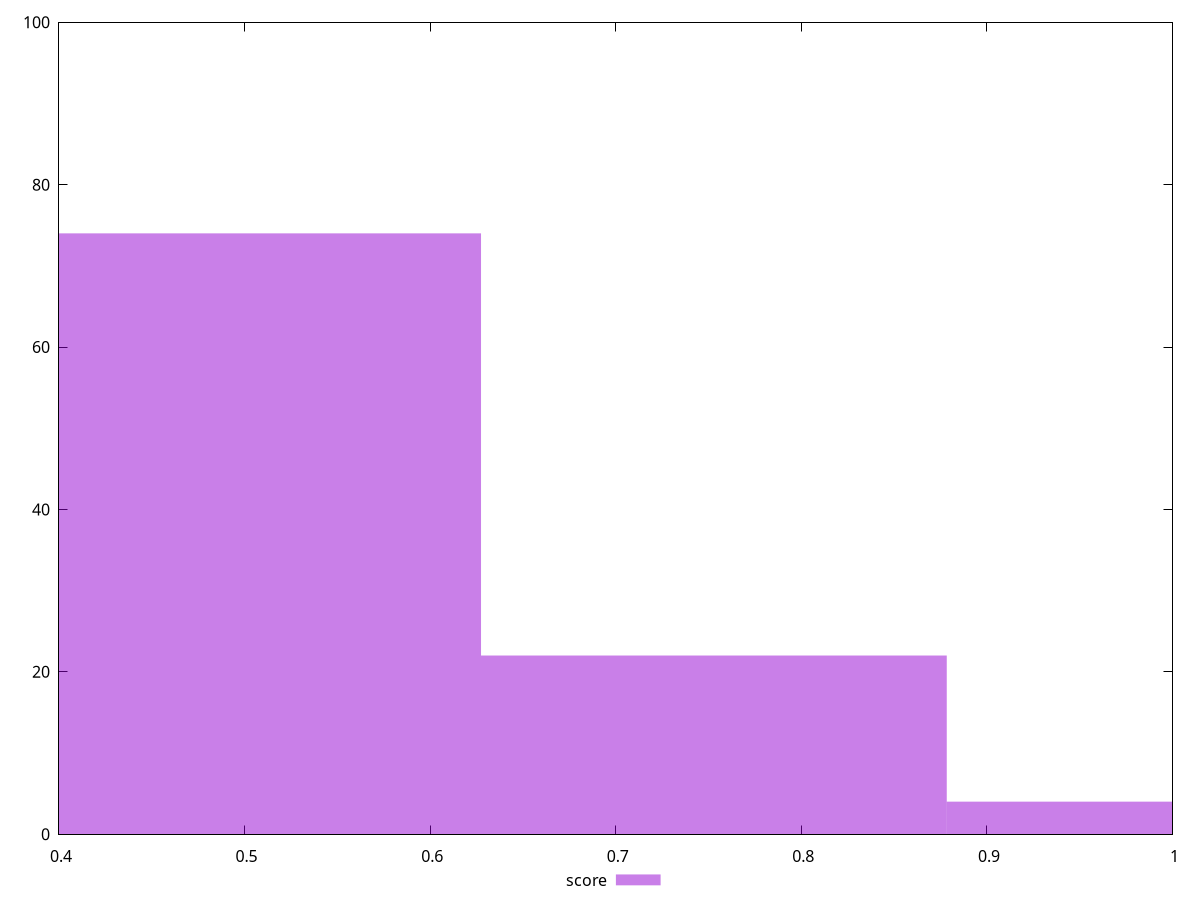 reset

$score <<EOF
0.5019201273867141 74
0.7528801910800711 22
1.0038402547734282 4
EOF

set key outside below
set boxwidth 0.25096006369335705
set xrange [0.4:1]
set yrange [0:100]
set trange [0:100]
set style fill transparent solid 0.5 noborder
set terminal svg size 640, 490 enhanced background rgb 'white'
set output "report/report_00029_2021-02-24T13-36-40.390Z/uses-http2/samples/agenda/score/histogram.svg"

plot $score title "score" with boxes

reset
